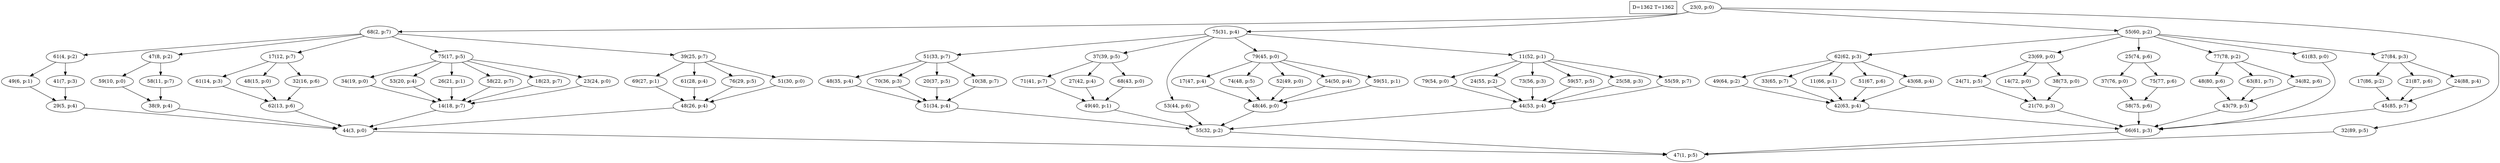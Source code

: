 digraph Task {
i [shape=box, label="D=1362 T=1362"]; 
0 [label="23(0, p:0)"];
1 [label="47(1, p:5)"];
2 [label="68(2, p:7)"];
3 [label="44(3, p:0)"];
4 [label="61(4, p:2)"];
5 [label="29(5, p:4)"];
6 [label="49(6, p:1)"];
7 [label="41(7, p:3)"];
8 [label="47(8, p:2)"];
9 [label="38(9, p:4)"];
10 [label="59(10, p:0)"];
11 [label="58(11, p:7)"];
12 [label="17(12, p:7)"];
13 [label="62(13, p:6)"];
14 [label="61(14, p:3)"];
15 [label="48(15, p:0)"];
16 [label="32(16, p:6)"];
17 [label="75(17, p:5)"];
18 [label="14(18, p:7)"];
19 [label="34(19, p:0)"];
20 [label="53(20, p:4)"];
21 [label="26(21, p:1)"];
22 [label="58(22, p:7)"];
23 [label="18(23, p:7)"];
24 [label="23(24, p:0)"];
25 [label="39(25, p:7)"];
26 [label="48(26, p:4)"];
27 [label="69(27, p:1)"];
28 [label="61(28, p:4)"];
29 [label="76(29, p:5)"];
30 [label="51(30, p:0)"];
31 [label="75(31, p:4)"];
32 [label="55(32, p:2)"];
33 [label="51(33, p:7)"];
34 [label="51(34, p:4)"];
35 [label="48(35, p:4)"];
36 [label="70(36, p:3)"];
37 [label="20(37, p:5)"];
38 [label="10(38, p:7)"];
39 [label="37(39, p:5)"];
40 [label="49(40, p:1)"];
41 [label="71(41, p:7)"];
42 [label="27(42, p:4)"];
43 [label="68(43, p:0)"];
44 [label="53(44, p:6)"];
45 [label="79(45, p:0)"];
46 [label="48(46, p:0)"];
47 [label="17(47, p:4)"];
48 [label="74(48, p:5)"];
49 [label="52(49, p:0)"];
50 [label="54(50, p:4)"];
51 [label="59(51, p:1)"];
52 [label="11(52, p:1)"];
53 [label="44(53, p:4)"];
54 [label="79(54, p:0)"];
55 [label="24(55, p:2)"];
56 [label="73(56, p:3)"];
57 [label="59(57, p:5)"];
58 [label="25(58, p:3)"];
59 [label="55(59, p:7)"];
60 [label="55(60, p:2)"];
61 [label="66(61, p:3)"];
62 [label="62(62, p:3)"];
63 [label="42(63, p:4)"];
64 [label="49(64, p:2)"];
65 [label="33(65, p:7)"];
66 [label="11(66, p:1)"];
67 [label="51(67, p:6)"];
68 [label="43(68, p:4)"];
69 [label="23(69, p:0)"];
70 [label="21(70, p:3)"];
71 [label="24(71, p:5)"];
72 [label="14(72, p:0)"];
73 [label="38(73, p:0)"];
74 [label="25(74, p:6)"];
75 [label="58(75, p:6)"];
76 [label="37(76, p:0)"];
77 [label="75(77, p:6)"];
78 [label="77(78, p:2)"];
79 [label="43(79, p:5)"];
80 [label="48(80, p:6)"];
81 [label="63(81, p:7)"];
82 [label="34(82, p:6)"];
83 [label="61(83, p:0)"];
84 [label="27(84, p:3)"];
85 [label="45(85, p:7)"];
86 [label="17(86, p:2)"];
87 [label="21(87, p:6)"];
88 [label="24(88, p:4)"];
89 [label="32(89, p:5)"];
0 -> 2;
0 -> 31;
0 -> 60;
0 -> 89;
2 -> 4;
2 -> 8;
2 -> 12;
2 -> 17;
2 -> 25;
3 -> 1;
4 -> 6;
4 -> 7;
5 -> 3;
6 -> 5;
7 -> 5;
8 -> 10;
8 -> 11;
9 -> 3;
10 -> 9;
11 -> 9;
12 -> 14;
12 -> 15;
12 -> 16;
13 -> 3;
14 -> 13;
15 -> 13;
16 -> 13;
17 -> 19;
17 -> 20;
17 -> 21;
17 -> 22;
17 -> 23;
17 -> 24;
18 -> 3;
19 -> 18;
20 -> 18;
21 -> 18;
22 -> 18;
23 -> 18;
24 -> 18;
25 -> 27;
25 -> 28;
25 -> 29;
25 -> 30;
26 -> 3;
27 -> 26;
28 -> 26;
29 -> 26;
30 -> 26;
31 -> 33;
31 -> 39;
31 -> 44;
31 -> 45;
31 -> 52;
32 -> 1;
33 -> 35;
33 -> 36;
33 -> 37;
33 -> 38;
34 -> 32;
35 -> 34;
36 -> 34;
37 -> 34;
38 -> 34;
39 -> 41;
39 -> 42;
39 -> 43;
40 -> 32;
41 -> 40;
42 -> 40;
43 -> 40;
44 -> 32;
45 -> 47;
45 -> 48;
45 -> 49;
45 -> 50;
45 -> 51;
46 -> 32;
47 -> 46;
48 -> 46;
49 -> 46;
50 -> 46;
51 -> 46;
52 -> 54;
52 -> 55;
52 -> 56;
52 -> 57;
52 -> 58;
52 -> 59;
53 -> 32;
54 -> 53;
55 -> 53;
56 -> 53;
57 -> 53;
58 -> 53;
59 -> 53;
60 -> 62;
60 -> 69;
60 -> 74;
60 -> 78;
60 -> 83;
60 -> 84;
61 -> 1;
62 -> 64;
62 -> 65;
62 -> 66;
62 -> 67;
62 -> 68;
63 -> 61;
64 -> 63;
65 -> 63;
66 -> 63;
67 -> 63;
68 -> 63;
69 -> 71;
69 -> 72;
69 -> 73;
70 -> 61;
71 -> 70;
72 -> 70;
73 -> 70;
74 -> 76;
74 -> 77;
75 -> 61;
76 -> 75;
77 -> 75;
78 -> 80;
78 -> 81;
78 -> 82;
79 -> 61;
80 -> 79;
81 -> 79;
82 -> 79;
83 -> 61;
84 -> 86;
84 -> 87;
84 -> 88;
85 -> 61;
86 -> 85;
87 -> 85;
88 -> 85;
89 -> 1;
}